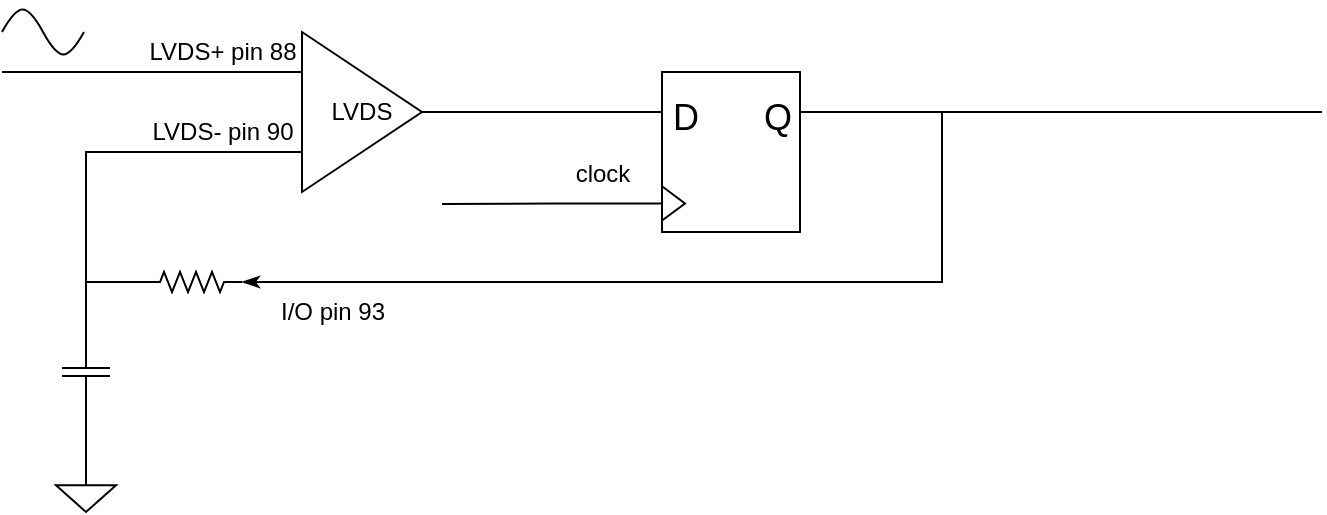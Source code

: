 <mxfile version="12.2.3" pages="1"><diagram id="pyxtnu3njEWok1GZWnex" name="Page-1"><mxGraphModel dx="768" dy="713" grid="1" gridSize="10" guides="1" tooltips="1" connect="1" arrows="1" fold="1" page="1" pageScale="1" pageWidth="1100" pageHeight="850" background="none" math="0" shadow="0"><root><mxCell id="0"/><mxCell id="1" parent="0"/><object label="" id="_GegK7pyZHrCgBj60gFF-6"><mxCell style="edgeStyle=orthogonalEdgeStyle;rounded=0;orthogonalLoop=1;jettySize=auto;html=1;exitX=0;exitY=0.25;exitDx=0;exitDy=0;endArrow=none;endFill=0;" edge="1" parent="1" source="_GegK7pyZHrCgBj60gFF-4"><mxGeometry relative="1" as="geometry"><mxPoint x="40" y="240" as="targetPoint"/></mxGeometry></mxCell></object><mxCell id="_GegK7pyZHrCgBj60gFF-9" value="LVDS+ pin 88" style="text;html=1;resizable=0;points=[];align=center;verticalAlign=middle;labelBackgroundColor=#ffffff;" vertex="1" connectable="0" parent="_GegK7pyZHrCgBj60gFF-6"><mxGeometry x="-0.213" y="1" relative="1" as="geometry"><mxPoint x="19" y="-11" as="offset"/></mxGeometry></mxCell><mxCell id="_GegK7pyZHrCgBj60gFF-7" style="edgeStyle=orthogonalEdgeStyle;rounded=0;orthogonalLoop=1;jettySize=auto;html=1;exitX=0;exitY=0.75;exitDx=0;exitDy=0;endArrow=none;endFill=0;" edge="1" parent="1" source="_GegK7pyZHrCgBj60gFF-4"><mxGeometry relative="1" as="geometry"><mxPoint x="90" y="280" as="targetPoint"/></mxGeometry></mxCell><mxCell id="_GegK7pyZHrCgBj60gFF-10" value="LVDS- pin 90" style="text;html=1;resizable=0;points=[];align=center;verticalAlign=middle;labelBackgroundColor=#ffffff;" vertex="1" connectable="0" parent="_GegK7pyZHrCgBj60gFF-7"><mxGeometry x="-0.24" y="-1" relative="1" as="geometry"><mxPoint x="-2" y="-9" as="offset"/></mxGeometry></mxCell><mxCell id="_GegK7pyZHrCgBj60gFF-22" style="edgeStyle=orthogonalEdgeStyle;rounded=0;orthogonalLoop=1;jettySize=auto;html=1;exitX=1;exitY=0.5;exitDx=0;exitDy=0;entryX=0;entryY=0.25;entryDx=0;entryDy=0;endArrow=none;endFill=0;" edge="1" parent="1" source="_GegK7pyZHrCgBj60gFF-4" target="_GegK7pyZHrCgBj60gFF-12"><mxGeometry relative="1" as="geometry"/></mxCell><mxCell id="_GegK7pyZHrCgBj60gFF-4" value="LVDS" style="triangle;whiteSpace=wrap;html=1;" vertex="1" parent="1"><mxGeometry x="190" y="220" width="60" height="80" as="geometry"/></mxCell><mxCell id="_GegK7pyZHrCgBj60gFF-8" value="" style="pointerEvents=1;verticalLabelPosition=bottom;shadow=0;dashed=0;align=center;html=1;verticalAlign=top;shape=mxgraph.electrical.waveforms.sine_wave;" vertex="1" parent="1"><mxGeometry x="40" y="205" width="41" height="30" as="geometry"/></mxCell><mxCell id="_GegK7pyZHrCgBj60gFF-16" value="" style="group" vertex="1" connectable="0" parent="1"><mxGeometry x="370" y="240" width="69" height="80" as="geometry"/></mxCell><mxCell id="_GegK7pyZHrCgBj60gFF-12" value="" style="rounded=0;whiteSpace=wrap;html=1;" vertex="1" parent="_GegK7pyZHrCgBj60gFF-16"><mxGeometry width="69" height="80" as="geometry"/></mxCell><mxCell id="_GegK7pyZHrCgBj60gFF-13" value="" style="triangle;whiteSpace=wrap;html=1;" vertex="1" parent="_GegK7pyZHrCgBj60gFF-16"><mxGeometry y="57.143" width="11.5" height="17.143" as="geometry"/></mxCell><mxCell id="_GegK7pyZHrCgBj60gFF-17" value="&lt;font style=&quot;font-size: 18px&quot;&gt;D&lt;/font&gt;" style="text;html=1;strokeColor=none;fillColor=none;align=center;verticalAlign=middle;whiteSpace=wrap;rounded=0;" vertex="1" parent="_GegK7pyZHrCgBj60gFF-16"><mxGeometry x="5.75" y="17.143" width="11.5" height="11.429" as="geometry"/></mxCell><mxCell id="_GegK7pyZHrCgBj60gFF-18" value="&lt;font style=&quot;font-size: 18px&quot;&gt;Q&lt;/font&gt;" style="text;html=1;strokeColor=none;fillColor=none;align=center;verticalAlign=middle;whiteSpace=wrap;rounded=0;" vertex="1" parent="_GegK7pyZHrCgBj60gFF-16"><mxGeometry x="51.75" y="17.143" width="11.5" height="11.429" as="geometry"/></mxCell><mxCell id="_GegK7pyZHrCgBj60gFF-23" style="edgeStyle=orthogonalEdgeStyle;rounded=0;orthogonalLoop=1;jettySize=auto;html=1;exitX=0;exitY=0.5;exitDx=0;exitDy=0;endArrow=none;endFill=0;" edge="1" parent="1" source="_GegK7pyZHrCgBj60gFF-13"><mxGeometry relative="1" as="geometry"><mxPoint x="260" y="306" as="targetPoint"/></mxGeometry></mxCell><mxCell id="_GegK7pyZHrCgBj60gFF-24" value="clock" style="text;html=1;resizable=0;points=[];align=center;verticalAlign=middle;labelBackgroundColor=#ffffff;" vertex="1" connectable="0" parent="_GegK7pyZHrCgBj60gFF-23"><mxGeometry x="-0.325" y="1" relative="1" as="geometry"><mxPoint x="7" y="-15.5" as="offset"/></mxGeometry></mxCell><mxCell id="_GegK7pyZHrCgBj60gFF-37" style="edgeStyle=orthogonalEdgeStyle;rounded=0;orthogonalLoop=1;jettySize=auto;html=1;exitX=0;exitY=0.5;exitDx=0;exitDy=0;exitPerimeter=0;entryX=0;entryY=0.5;entryDx=0;entryDy=0;entryPerimeter=0;endArrow=none;endFill=0;" edge="1" parent="1" source="_GegK7pyZHrCgBj60gFF-28" target="_GegK7pyZHrCgBj60gFF-29"><mxGeometry relative="1" as="geometry"/></mxCell><mxCell id="_GegK7pyZHrCgBj60gFF-41" style="edgeStyle=orthogonalEdgeStyle;rounded=0;orthogonalLoop=1;jettySize=auto;html=1;exitX=1;exitY=0.5;exitDx=0;exitDy=0;exitPerimeter=0;entryX=1;entryY=0.25;entryDx=0;entryDy=0;startArrow=classicThin;startFill=1;endArrow=none;endFill=0;" edge="1" parent="1" source="_GegK7pyZHrCgBj60gFF-28" target="_GegK7pyZHrCgBj60gFF-12"><mxGeometry relative="1" as="geometry"><Array as="points"><mxPoint x="510" y="345"/><mxPoint x="510" y="260"/></Array></mxGeometry></mxCell><mxCell id="_GegK7pyZHrCgBj60gFF-42" value="I/O pin 93" style="text;html=1;resizable=0;points=[];align=center;verticalAlign=middle;labelBackgroundColor=#ffffff;" vertex="1" connectable="0" parent="_GegK7pyZHrCgBj60gFF-41"><mxGeometry x="-0.839" y="1" relative="1" as="geometry"><mxPoint x="4" y="16" as="offset"/></mxGeometry></mxCell><mxCell id="_GegK7pyZHrCgBj60gFF-28" value="" style="pointerEvents=1;verticalLabelPosition=bottom;shadow=0;dashed=0;align=center;html=1;verticalAlign=top;shape=mxgraph.electrical.resistors.resistor_2;" vertex="1" parent="1"><mxGeometry x="110" y="340" width="50" height="10" as="geometry"/></mxCell><mxCell id="_GegK7pyZHrCgBj60gFF-33" style="edgeStyle=orthogonalEdgeStyle;rounded=0;orthogonalLoop=1;jettySize=auto;html=1;exitX=0;exitY=0.5;exitDx=0;exitDy=0;exitPerimeter=0;endArrow=none;endFill=0;" edge="1" parent="1" source="_GegK7pyZHrCgBj60gFF-29"><mxGeometry relative="1" as="geometry"><mxPoint x="91" y="280" as="targetPoint"/><Array as="points"><mxPoint x="82" y="280"/></Array></mxGeometry></mxCell><mxCell id="_GegK7pyZHrCgBj60gFF-29" value="" style="pointerEvents=1;verticalLabelPosition=bottom;shadow=0;dashed=0;align=center;html=1;verticalAlign=top;shape=mxgraph.electrical.capacitors.capacitor_1;direction=south;" vertex="1" parent="1"><mxGeometry x="70" y="370" width="24" height="40" as="geometry"/></mxCell><mxCell id="_GegK7pyZHrCgBj60gFF-32" style="edgeStyle=orthogonalEdgeStyle;rounded=0;orthogonalLoop=1;jettySize=auto;html=1;exitX=0.5;exitY=0;exitDx=0;exitDy=0;exitPerimeter=0;entryX=1;entryY=0.5;entryDx=0;entryDy=0;entryPerimeter=0;endArrow=none;endFill=0;" edge="1" parent="1" source="_GegK7pyZHrCgBj60gFF-30" target="_GegK7pyZHrCgBj60gFF-29"><mxGeometry relative="1" as="geometry"/></mxCell><mxCell id="_GegK7pyZHrCgBj60gFF-30" value="" style="pointerEvents=1;verticalLabelPosition=bottom;shadow=0;dashed=0;align=center;html=1;verticalAlign=top;shape=mxgraph.electrical.signal_sources.signal_ground;" vertex="1" parent="1"><mxGeometry x="67" y="440" width="30" height="20" as="geometry"/></mxCell><mxCell id="_GegK7pyZHrCgBj60gFF-40" style="edgeStyle=orthogonalEdgeStyle;rounded=0;orthogonalLoop=1;jettySize=auto;html=1;exitX=1;exitY=0.25;exitDx=0;exitDy=0;startArrow=none;startFill=0;endArrow=none;endFill=0;" edge="1" parent="1" source="_GegK7pyZHrCgBj60gFF-12"><mxGeometry relative="1" as="geometry"><mxPoint x="700" y="260" as="targetPoint"/></mxGeometry></mxCell></root></mxGraphModel></diagram></mxfile>